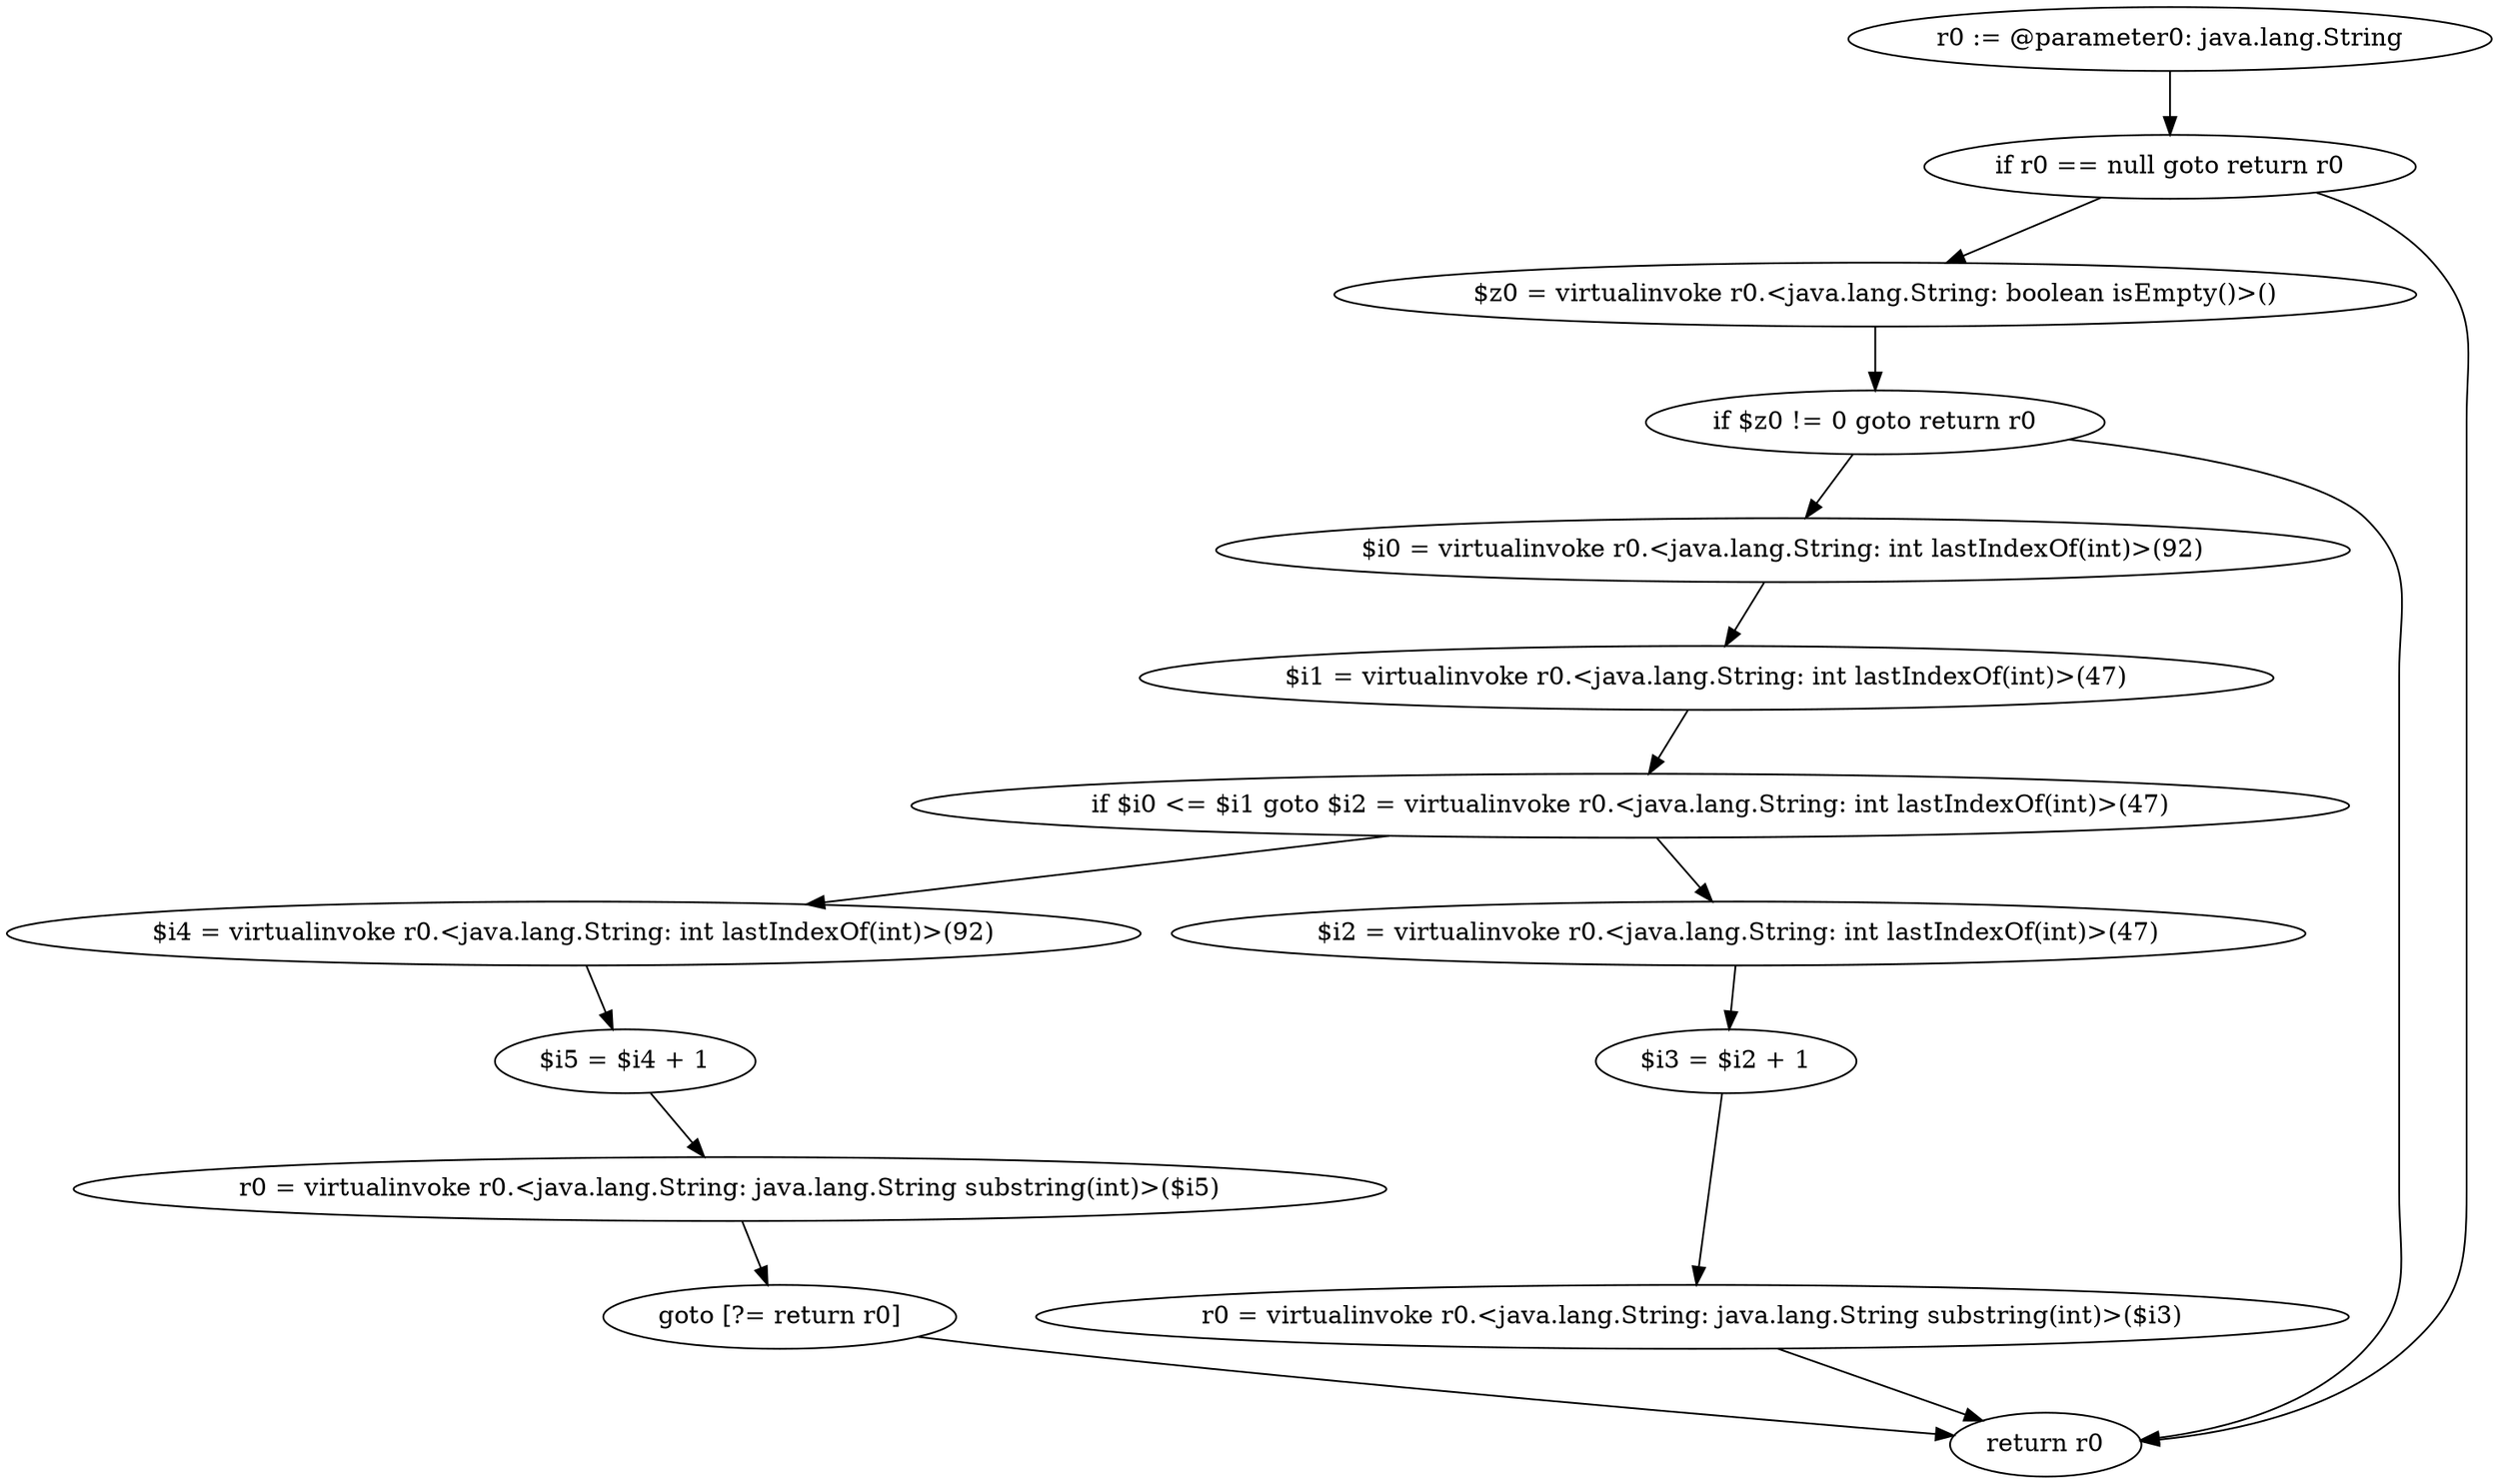 digraph "unitGraph" {
    "r0 := @parameter0: java.lang.String"
    "if r0 == null goto return r0"
    "$z0 = virtualinvoke r0.<java.lang.String: boolean isEmpty()>()"
    "if $z0 != 0 goto return r0"
    "$i0 = virtualinvoke r0.<java.lang.String: int lastIndexOf(int)>(92)"
    "$i1 = virtualinvoke r0.<java.lang.String: int lastIndexOf(int)>(47)"
    "if $i0 <= $i1 goto $i2 = virtualinvoke r0.<java.lang.String: int lastIndexOf(int)>(47)"
    "$i4 = virtualinvoke r0.<java.lang.String: int lastIndexOf(int)>(92)"
    "$i5 = $i4 + 1"
    "r0 = virtualinvoke r0.<java.lang.String: java.lang.String substring(int)>($i5)"
    "goto [?= return r0]"
    "$i2 = virtualinvoke r0.<java.lang.String: int lastIndexOf(int)>(47)"
    "$i3 = $i2 + 1"
    "r0 = virtualinvoke r0.<java.lang.String: java.lang.String substring(int)>($i3)"
    "return r0"
    "r0 := @parameter0: java.lang.String"->"if r0 == null goto return r0";
    "if r0 == null goto return r0"->"$z0 = virtualinvoke r0.<java.lang.String: boolean isEmpty()>()";
    "if r0 == null goto return r0"->"return r0";
    "$z0 = virtualinvoke r0.<java.lang.String: boolean isEmpty()>()"->"if $z0 != 0 goto return r0";
    "if $z0 != 0 goto return r0"->"$i0 = virtualinvoke r0.<java.lang.String: int lastIndexOf(int)>(92)";
    "if $z0 != 0 goto return r0"->"return r0";
    "$i0 = virtualinvoke r0.<java.lang.String: int lastIndexOf(int)>(92)"->"$i1 = virtualinvoke r0.<java.lang.String: int lastIndexOf(int)>(47)";
    "$i1 = virtualinvoke r0.<java.lang.String: int lastIndexOf(int)>(47)"->"if $i0 <= $i1 goto $i2 = virtualinvoke r0.<java.lang.String: int lastIndexOf(int)>(47)";
    "if $i0 <= $i1 goto $i2 = virtualinvoke r0.<java.lang.String: int lastIndexOf(int)>(47)"->"$i4 = virtualinvoke r0.<java.lang.String: int lastIndexOf(int)>(92)";
    "if $i0 <= $i1 goto $i2 = virtualinvoke r0.<java.lang.String: int lastIndexOf(int)>(47)"->"$i2 = virtualinvoke r0.<java.lang.String: int lastIndexOf(int)>(47)";
    "$i4 = virtualinvoke r0.<java.lang.String: int lastIndexOf(int)>(92)"->"$i5 = $i4 + 1";
    "$i5 = $i4 + 1"->"r0 = virtualinvoke r0.<java.lang.String: java.lang.String substring(int)>($i5)";
    "r0 = virtualinvoke r0.<java.lang.String: java.lang.String substring(int)>($i5)"->"goto [?= return r0]";
    "goto [?= return r0]"->"return r0";
    "$i2 = virtualinvoke r0.<java.lang.String: int lastIndexOf(int)>(47)"->"$i3 = $i2 + 1";
    "$i3 = $i2 + 1"->"r0 = virtualinvoke r0.<java.lang.String: java.lang.String substring(int)>($i3)";
    "r0 = virtualinvoke r0.<java.lang.String: java.lang.String substring(int)>($i3)"->"return r0";
}
